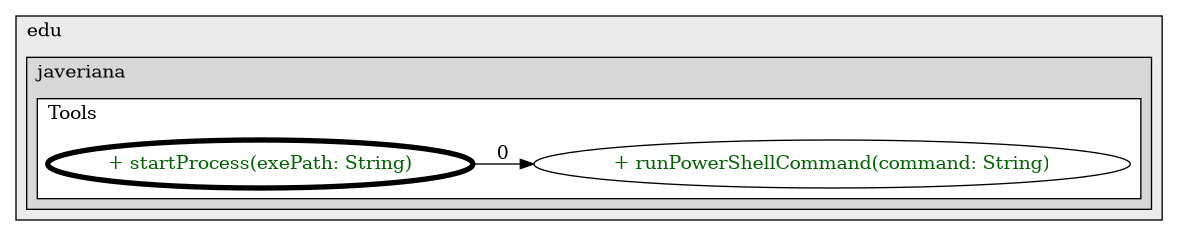 @startuml

/' diagram meta data start
config=CallConfiguration;
{
  "rootMethod": "co.edu.javeriana.ctai.installer.model.tools.Tools#startProcess(String)",
  "projectClassification": {
    "searchMode": "OpenProject", // OpenProject, AllProjects
    "includedProjects": "",
    "pathEndKeywords": "*.impl",
    "isClientPath": "",
    "isClientName": "",
    "isTestPath": "",
    "isTestName": "",
    "isMappingPath": "",
    "isMappingName": "",
    "isDataAccessPath": "",
    "isDataAccessName": "",
    "isDataStructurePath": "",
    "isDataStructureName": "",
    "isInterfaceStructuresPath": "",
    "isInterfaceStructuresName": "",
    "isEntryPointPath": "",
    "isEntryPointName": "",
    "treatFinalFieldsAsMandatory": false
  },
  "graphRestriction": {
    "classPackageExcludeFilter": "",
    "classPackageIncludeFilter": "",
    "classNameExcludeFilter": "",
    "classNameIncludeFilter": "",
    "methodNameExcludeFilter": "",
    "methodNameIncludeFilter": "",
    "removeByInheritance": "", // inheritance/annotation based filtering is done in a second step
    "removeByAnnotation": "",
    "removeByClassPackage": "", // cleanup the graph after inheritance/annotation based filtering is done
    "removeByClassName": "",
    "cutMappings": false,
    "cutEnum": false,
    "cutTests": true,
    "cutClient": false,
    "cutDataAccess": false,
    "cutInterfaceStructures": false,
    "cutDataStructures": false,
    "cutGetterAndSetter": false,
    "cutConstructors": false
  },
  "graphTraversal": {
    "forwardDepth": 2,
    "backwardDepth": 2,
    "classPackageExcludeFilter": "",
    "classPackageIncludeFilter": "",
    "classNameExcludeFilter": "",
    "classNameIncludeFilter": "",
    "methodNameExcludeFilter": "",
    "methodNameIncludeFilter": "",
    "hideMappings": false,
    "hideDataStructures": false,
    "hidePrivateMethods": true,
    "hideInterfaceCalls": true, // indirection: implementation -> interface (is hidden) -> implementation
    "onlyShowApplicationEntryPoints": false, // root node is included
    "useMethodCallsForStructureDiagram": "ForwardOnly" // ForwardOnly, BothDirections, No
  },
  "details": {
    "aggregation": "GroupByClass", // ByClass, GroupByClass, None
    "showMethodParametersTypes": true,
    "showMethodParametersNames": true,
    "showMethodReturnType": true,
    "showPackageLevels": 2,
    "showCallOrder": true,
    "edgeMode": "MethodsOnly", // TypesOnly, MethodsOnly, TypesAndMethods, MethodsAndDirectTypeUsage
    "showDetailedClassStructure": true
  },
  "rootClass": "co.edu.javeriana.ctai.installer.model.tools.Tools",
  "extensionCallbackMethod": "" // qualified.class.name#methodName - signature: public static String method(String)
}
diagram meta data end '/



digraph g {
    rankdir="LR"
    splines=polyline
    

'nodes 
subgraph cluster_100278 { 
   	label=edu
	labeljust=l
	fillcolor="#ececec"
	style=filled
   
   subgraph cluster_496592481 { 
   	label=javeriana
	labeljust=l
	fillcolor="#d8d8d8"
	style=filled
   
   subgraph cluster_108133415 { 
   	label=Tools
	labeljust=l
	fillcolor=white
	style=filled
   
   Tools861186420XXXrunPowerShellCommand1808118735[
	label="+ runPowerShellCommand(command: String)"
	style=filled
	fillcolor=white
	tooltip="Tools

null"
	fontcolor=darkgreen
];

Tools861186420XXXstartProcess1808118735[
	label="+ startProcess(exePath: String)"
	style=filled
	fillcolor=white
	tooltip="Tools

null"
	penwidth=4
	fontcolor=darkgreen
];
} 
} 
} 

'edges    
Tools861186420XXXstartProcess1808118735 -> Tools861186420XXXrunPowerShellCommand1808118735[label=0];
    
}
@enduml